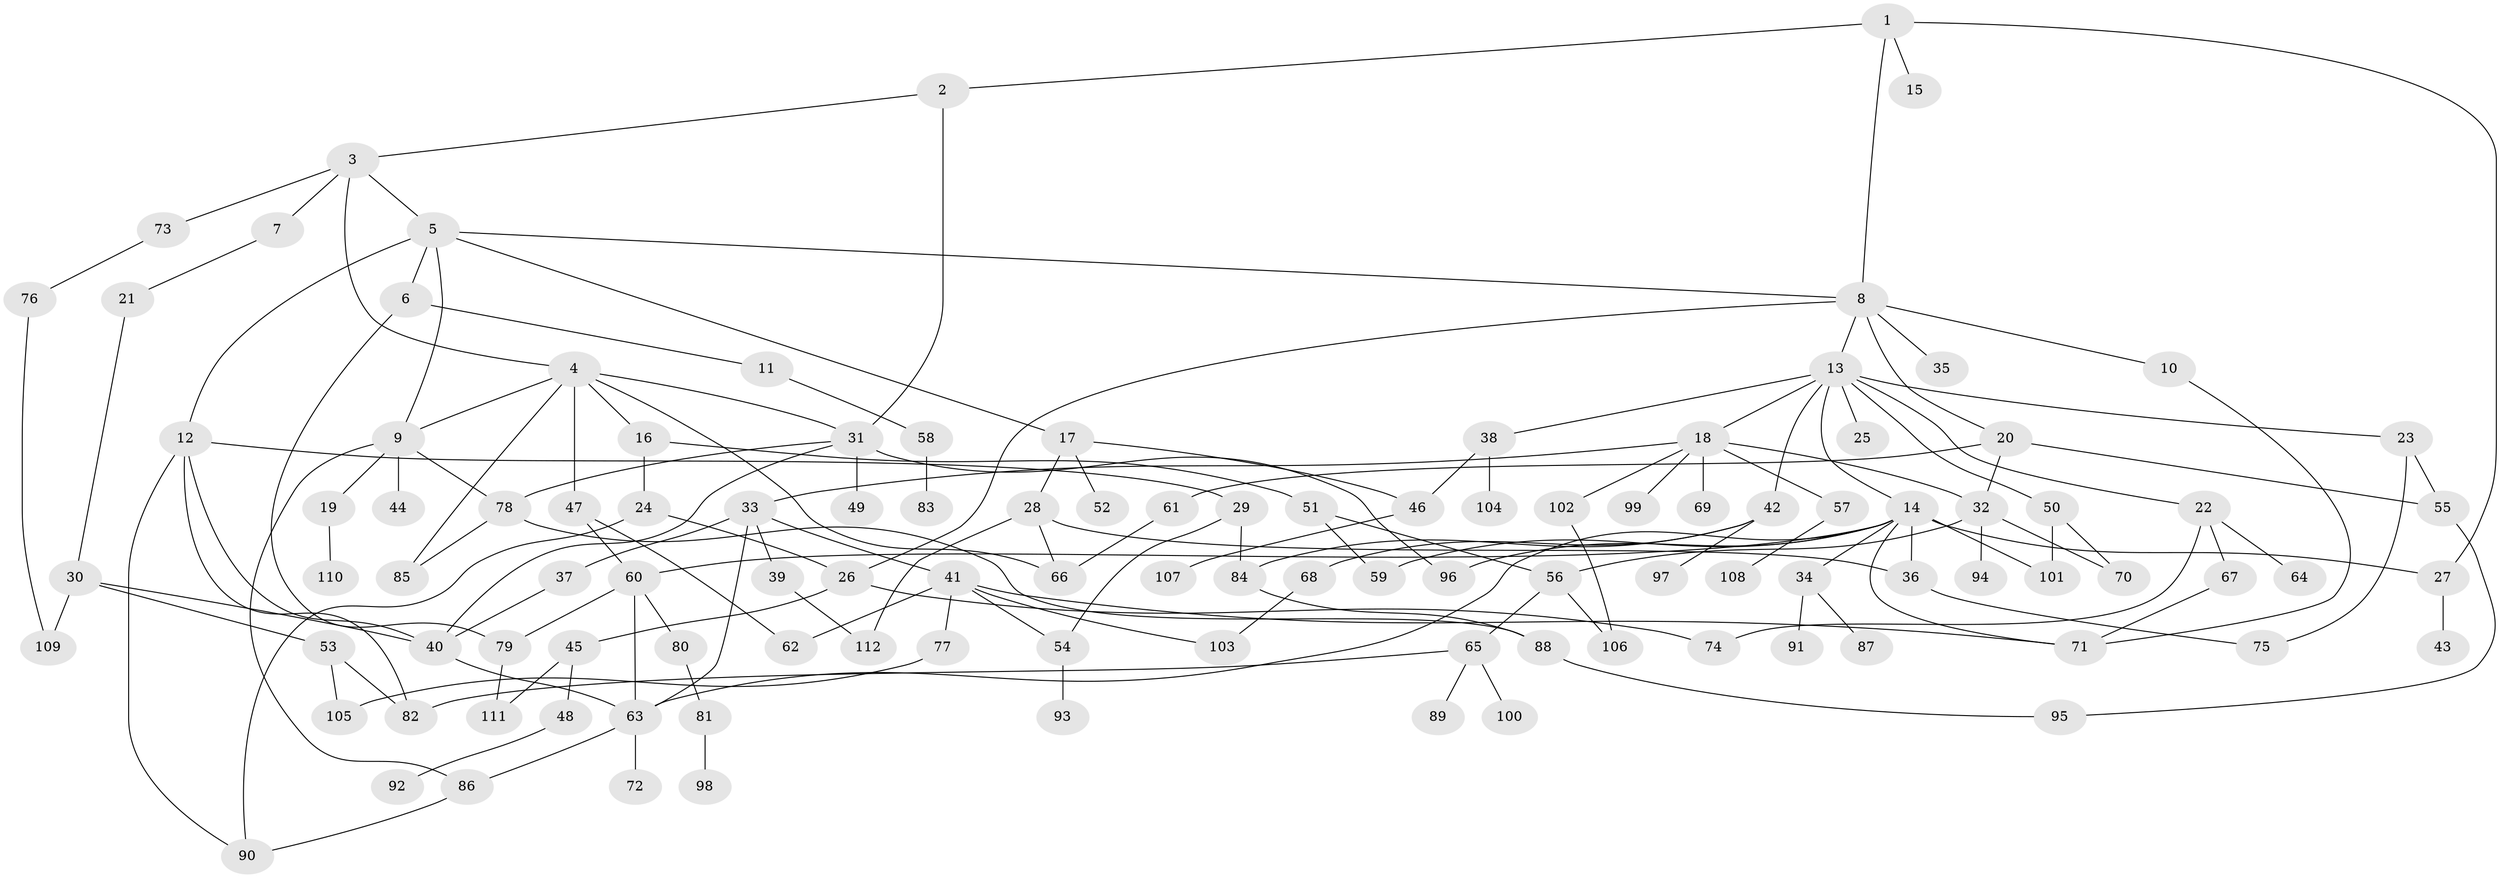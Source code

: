 // coarse degree distribution, {3: 0.2318840579710145, 6: 0.057971014492753624, 8: 0.028985507246376812, 2: 0.15942028985507245, 14: 0.014492753623188406, 5: 0.11594202898550725, 10: 0.014492753623188406, 7: 0.014492753623188406, 1: 0.2463768115942029, 4: 0.11594202898550725}
// Generated by graph-tools (version 1.1) at 2025/23/03/03/25 07:23:31]
// undirected, 112 vertices, 158 edges
graph export_dot {
graph [start="1"]
  node [color=gray90,style=filled];
  1;
  2;
  3;
  4;
  5;
  6;
  7;
  8;
  9;
  10;
  11;
  12;
  13;
  14;
  15;
  16;
  17;
  18;
  19;
  20;
  21;
  22;
  23;
  24;
  25;
  26;
  27;
  28;
  29;
  30;
  31;
  32;
  33;
  34;
  35;
  36;
  37;
  38;
  39;
  40;
  41;
  42;
  43;
  44;
  45;
  46;
  47;
  48;
  49;
  50;
  51;
  52;
  53;
  54;
  55;
  56;
  57;
  58;
  59;
  60;
  61;
  62;
  63;
  64;
  65;
  66;
  67;
  68;
  69;
  70;
  71;
  72;
  73;
  74;
  75;
  76;
  77;
  78;
  79;
  80;
  81;
  82;
  83;
  84;
  85;
  86;
  87;
  88;
  89;
  90;
  91;
  92;
  93;
  94;
  95;
  96;
  97;
  98;
  99;
  100;
  101;
  102;
  103;
  104;
  105;
  106;
  107;
  108;
  109;
  110;
  111;
  112;
  1 -- 2;
  1 -- 8;
  1 -- 15;
  1 -- 27;
  2 -- 3;
  2 -- 31;
  3 -- 4;
  3 -- 5;
  3 -- 7;
  3 -- 73;
  4 -- 16;
  4 -- 47;
  4 -- 85;
  4 -- 31;
  4 -- 9;
  4 -- 66;
  5 -- 6;
  5 -- 9;
  5 -- 12;
  5 -- 17;
  5 -- 8;
  6 -- 11;
  6 -- 79;
  7 -- 21;
  8 -- 10;
  8 -- 13;
  8 -- 20;
  8 -- 35;
  8 -- 26;
  9 -- 19;
  9 -- 44;
  9 -- 86;
  9 -- 78;
  10 -- 71;
  11 -- 58;
  12 -- 29;
  12 -- 82;
  12 -- 40;
  12 -- 90;
  13 -- 14;
  13 -- 18;
  13 -- 22;
  13 -- 23;
  13 -- 25;
  13 -- 38;
  13 -- 42;
  13 -- 50;
  14 -- 27;
  14 -- 34;
  14 -- 59;
  14 -- 63;
  14 -- 96;
  14 -- 60;
  14 -- 36;
  14 -- 71;
  14 -- 101;
  16 -- 24;
  16 -- 51;
  17 -- 28;
  17 -- 52;
  17 -- 46;
  18 -- 32;
  18 -- 33;
  18 -- 57;
  18 -- 69;
  18 -- 99;
  18 -- 102;
  19 -- 110;
  20 -- 61;
  20 -- 55;
  20 -- 32;
  21 -- 30;
  22 -- 64;
  22 -- 67;
  22 -- 74;
  23 -- 55;
  23 -- 75;
  24 -- 26;
  24 -- 90;
  26 -- 45;
  26 -- 74;
  27 -- 43;
  28 -- 36;
  28 -- 66;
  28 -- 112;
  29 -- 54;
  29 -- 84;
  30 -- 53;
  30 -- 109;
  30 -- 40;
  31 -- 49;
  31 -- 78;
  31 -- 40;
  31 -- 96;
  32 -- 56;
  32 -- 70;
  32 -- 94;
  33 -- 37;
  33 -- 39;
  33 -- 41;
  33 -- 63;
  34 -- 87;
  34 -- 91;
  36 -- 75;
  37 -- 40;
  38 -- 46;
  38 -- 104;
  39 -- 112;
  40 -- 63;
  41 -- 77;
  41 -- 103;
  41 -- 71;
  41 -- 62;
  41 -- 54;
  42 -- 68;
  42 -- 97;
  42 -- 84;
  45 -- 48;
  45 -- 111;
  46 -- 107;
  47 -- 60;
  47 -- 62;
  48 -- 92;
  50 -- 101;
  50 -- 70;
  51 -- 59;
  51 -- 56;
  53 -- 82;
  53 -- 105;
  54 -- 93;
  55 -- 95;
  56 -- 65;
  56 -- 106;
  57 -- 108;
  58 -- 83;
  60 -- 79;
  60 -- 80;
  60 -- 63;
  61 -- 66;
  63 -- 72;
  63 -- 86;
  65 -- 89;
  65 -- 100;
  65 -- 82;
  67 -- 71;
  68 -- 103;
  73 -- 76;
  76 -- 109;
  77 -- 105;
  78 -- 85;
  78 -- 88;
  79 -- 111;
  80 -- 81;
  81 -- 98;
  84 -- 88;
  86 -- 90;
  88 -- 95;
  102 -- 106;
}
